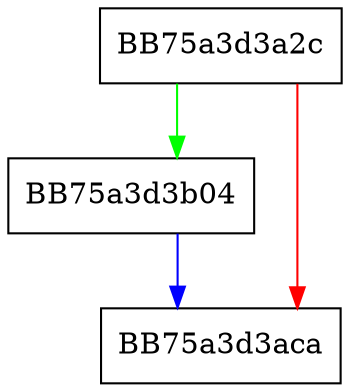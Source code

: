 digraph UfsPluginBase {
  node [shape="box"];
  graph [splines=ortho];
  BB75a3d3a2c -> BB75a3d3b04 [color="green"];
  BB75a3d3a2c -> BB75a3d3aca [color="red"];
  BB75a3d3b04 -> BB75a3d3aca [color="blue"];
}